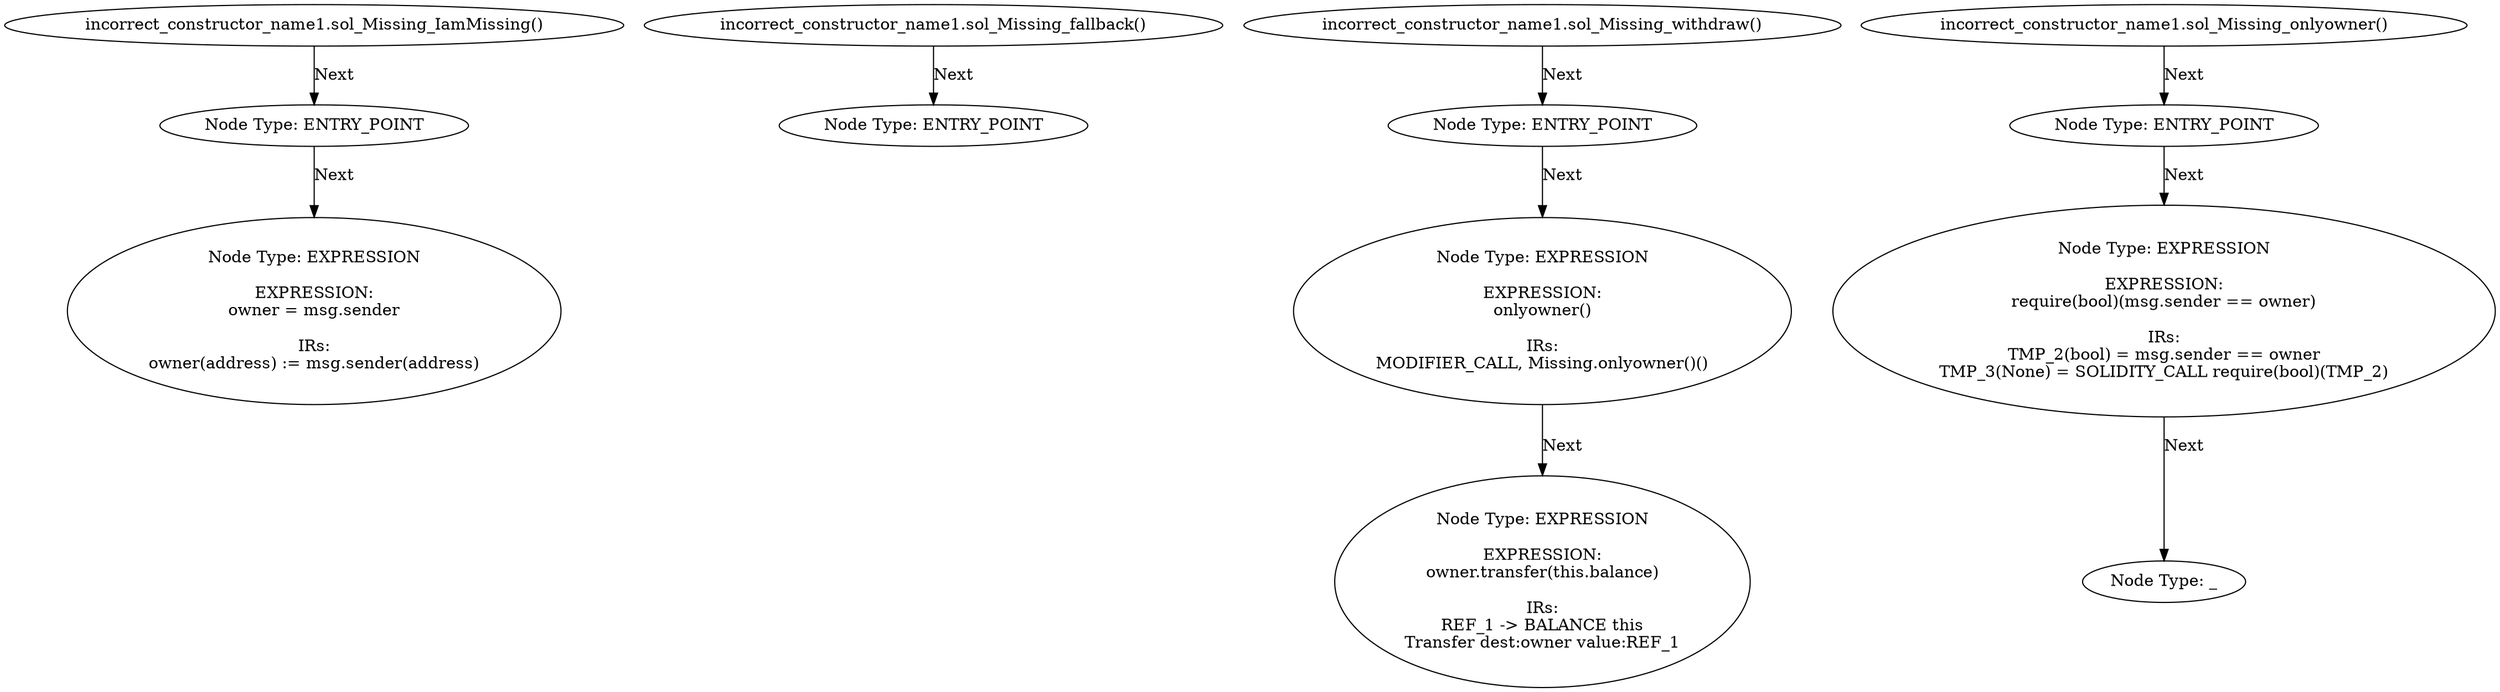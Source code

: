 digraph "" {
	node [label="\N"];
	0	[contract_name=Missing,
		function_fullname="IamMissing()",
		label="Node Type: ENTRY_POINT
",
		node_expression=None,
		node_info_vulnerabilities=None,
		node_irs=None,
		node_source_code_lines="[22, 23, 24]",
		node_type=ENTRY_POINT,
		source_file="incorrect_constructor_name1.sol"];
	1	[contract_name=Missing,
		function_fullname="IamMissing()",
		label="Node Type: EXPRESSION

EXPRESSION:
owner = msg.sender

IRs:
owner(address) := msg.sender(address)",
		node_expression="owner = msg.sender",
		node_info_vulnerabilities=None,
		node_irs="owner(address) := msg.sender(address)",
		node_source_code_lines="[23]",
		node_type=EXPRESSION,
		source_file="incorrect_constructor_name1.sol"];
	0 -> 1	[key=0,
		edge_type=next,
		label=Next];
	2	[contract_name=Missing,
		function_fullname="IamMissing()",
		label="incorrect_constructor_name1.sol_Missing_IamMissing()",
		node_expression=None,
		node_info_vulnerabilities="[{'lines': [20], 'category': 'access_control'}]",
		node_irs=None,
		node_source_code_lines="[20, 21, 22, 23, 24]",
		node_type=FUNCTION_NAME,
		source_file="incorrect_constructor_name1.sol"];
	2 -> 0	[key=0,
		edge_type=next,
		label=Next];
	3	[contract_name=Missing,
		function_fullname="fallback()",
		label="Node Type: ENTRY_POINT
",
		node_expression=None,
		node_info_vulnerabilities=None,
		node_irs=None,
		node_source_code_lines="[26]",
		node_type=ENTRY_POINT,
		source_file="incorrect_constructor_name1.sol"];
	4	[contract_name=Missing,
		function_fullname="fallback()",
		label="incorrect_constructor_name1.sol_Missing_fallback()",
		node_expression=None,
		node_info_vulnerabilities=None,
		node_irs=None,
		node_source_code_lines="[26]",
		node_type=FUNCTION_NAME,
		source_file="incorrect_constructor_name1.sol"];
	4 -> 3	[key=0,
		edge_type=next,
		label=Next];
	5	[contract_name=Missing,
		function_fullname="withdraw()",
		label="Node Type: ENTRY_POINT
",
		node_expression=None,
		node_info_vulnerabilities=None,
		node_irs=None,
		node_source_code_lines="[31, 32, 33]",
		node_type=ENTRY_POINT,
		source_file="incorrect_constructor_name1.sol"];
	7	[contract_name=Missing,
		function_fullname="withdraw()",
		label="Node Type: EXPRESSION

EXPRESSION:
onlyowner()

IRs:
MODIFIER_CALL, Missing.onlyowner()()",
		node_expression="onlyowner()",
		node_info_vulnerabilities=None,
		node_irs="MODIFIER_CALL, Missing.onlyowner()()",
		node_source_code_lines="[30]",
		node_type=EXPRESSION,
		source_file="incorrect_constructor_name1.sol"];
	5 -> 7	[key=0,
		edge_type=next,
		label=Next];
	6	[contract_name=Missing,
		function_fullname="withdraw()",
		label="Node Type: EXPRESSION

EXPRESSION:
owner.transfer(this.balance)

IRs:
REF_1 -> BALANCE this
Transfer dest:owner value:REF_1",
		node_expression="owner.transfer(this.balance)",
		node_info_vulnerabilities=None,
		node_irs="REF_1 -> BALANCE this
Transfer dest:owner value:REF_1",
		node_source_code_lines="[32]",
		node_type=EXPRESSION,
		source_file="incorrect_constructor_name1.sol"];
	7 -> 6	[key=0,
		edge_type=next,
		label=Next];
	8	[contract_name=Missing,
		function_fullname="withdraw()",
		label="incorrect_constructor_name1.sol_Missing_withdraw()",
		node_expression=None,
		node_info_vulnerabilities=None,
		node_irs=None,
		node_source_code_lines="[28, 29, 30, 31, 32, 33]",
		node_type=FUNCTION_NAME,
		source_file="incorrect_constructor_name1.sol"];
	8 -> 5	[key=0,
		edge_type=next,
		label=Next];
	9	[contract_name=Missing,
		function_fullname="onlyowner()",
		label="Node Type: ENTRY_POINT
",
		node_expression=None,
		node_info_vulnerabilities=None,
		node_irs=None,
		node_source_code_lines="[12, 13, 14, 15]",
		node_type=ENTRY_POINT,
		source_file="incorrect_constructor_name1.sol"];
	10	[contract_name=Missing,
		function_fullname="onlyowner()",
		label="Node Type: EXPRESSION

EXPRESSION:
require(bool)(msg.sender == owner)

IRs:
TMP_2(bool) = msg.sender == owner
TMP_3(None) = SOLIDITY_\
CALL require(bool)(TMP_2)",
		node_expression="require(bool)(msg.sender == owner)",
		node_info_vulnerabilities=None,
		node_irs="TMP_2(bool) = msg.sender == owner
TMP_3(None) = SOLIDITY_CALL require(bool)(TMP_2)",
		node_source_code_lines="[13]",
		node_type=EXPRESSION,
		source_file="incorrect_constructor_name1.sol"];
	9 -> 10	[key=0,
		edge_type=next,
		label=Next];
	11	[contract_name=Missing,
		function_fullname="onlyowner()",
		label="Node Type: _
",
		node_expression=None,
		node_info_vulnerabilities=None,
		node_irs=None,
		node_source_code_lines="[14]",
		node_type=_,
		source_file="incorrect_constructor_name1.sol"];
	10 -> 11	[key=0,
		edge_type=next,
		label=Next];
	12	[contract_name=Missing,
		function_fullname="onlyowner()",
		label="incorrect_constructor_name1.sol_Missing_onlyowner()",
		node_expression=None,
		node_info_vulnerabilities=None,
		node_irs=None,
		node_source_code_lines="[12, 13, 14, 15]",
		node_type=FUNCTION_NAME,
		source_file="incorrect_constructor_name1.sol"];
	12 -> 9	[key=0,
		edge_type=next,
		label=Next];
}
